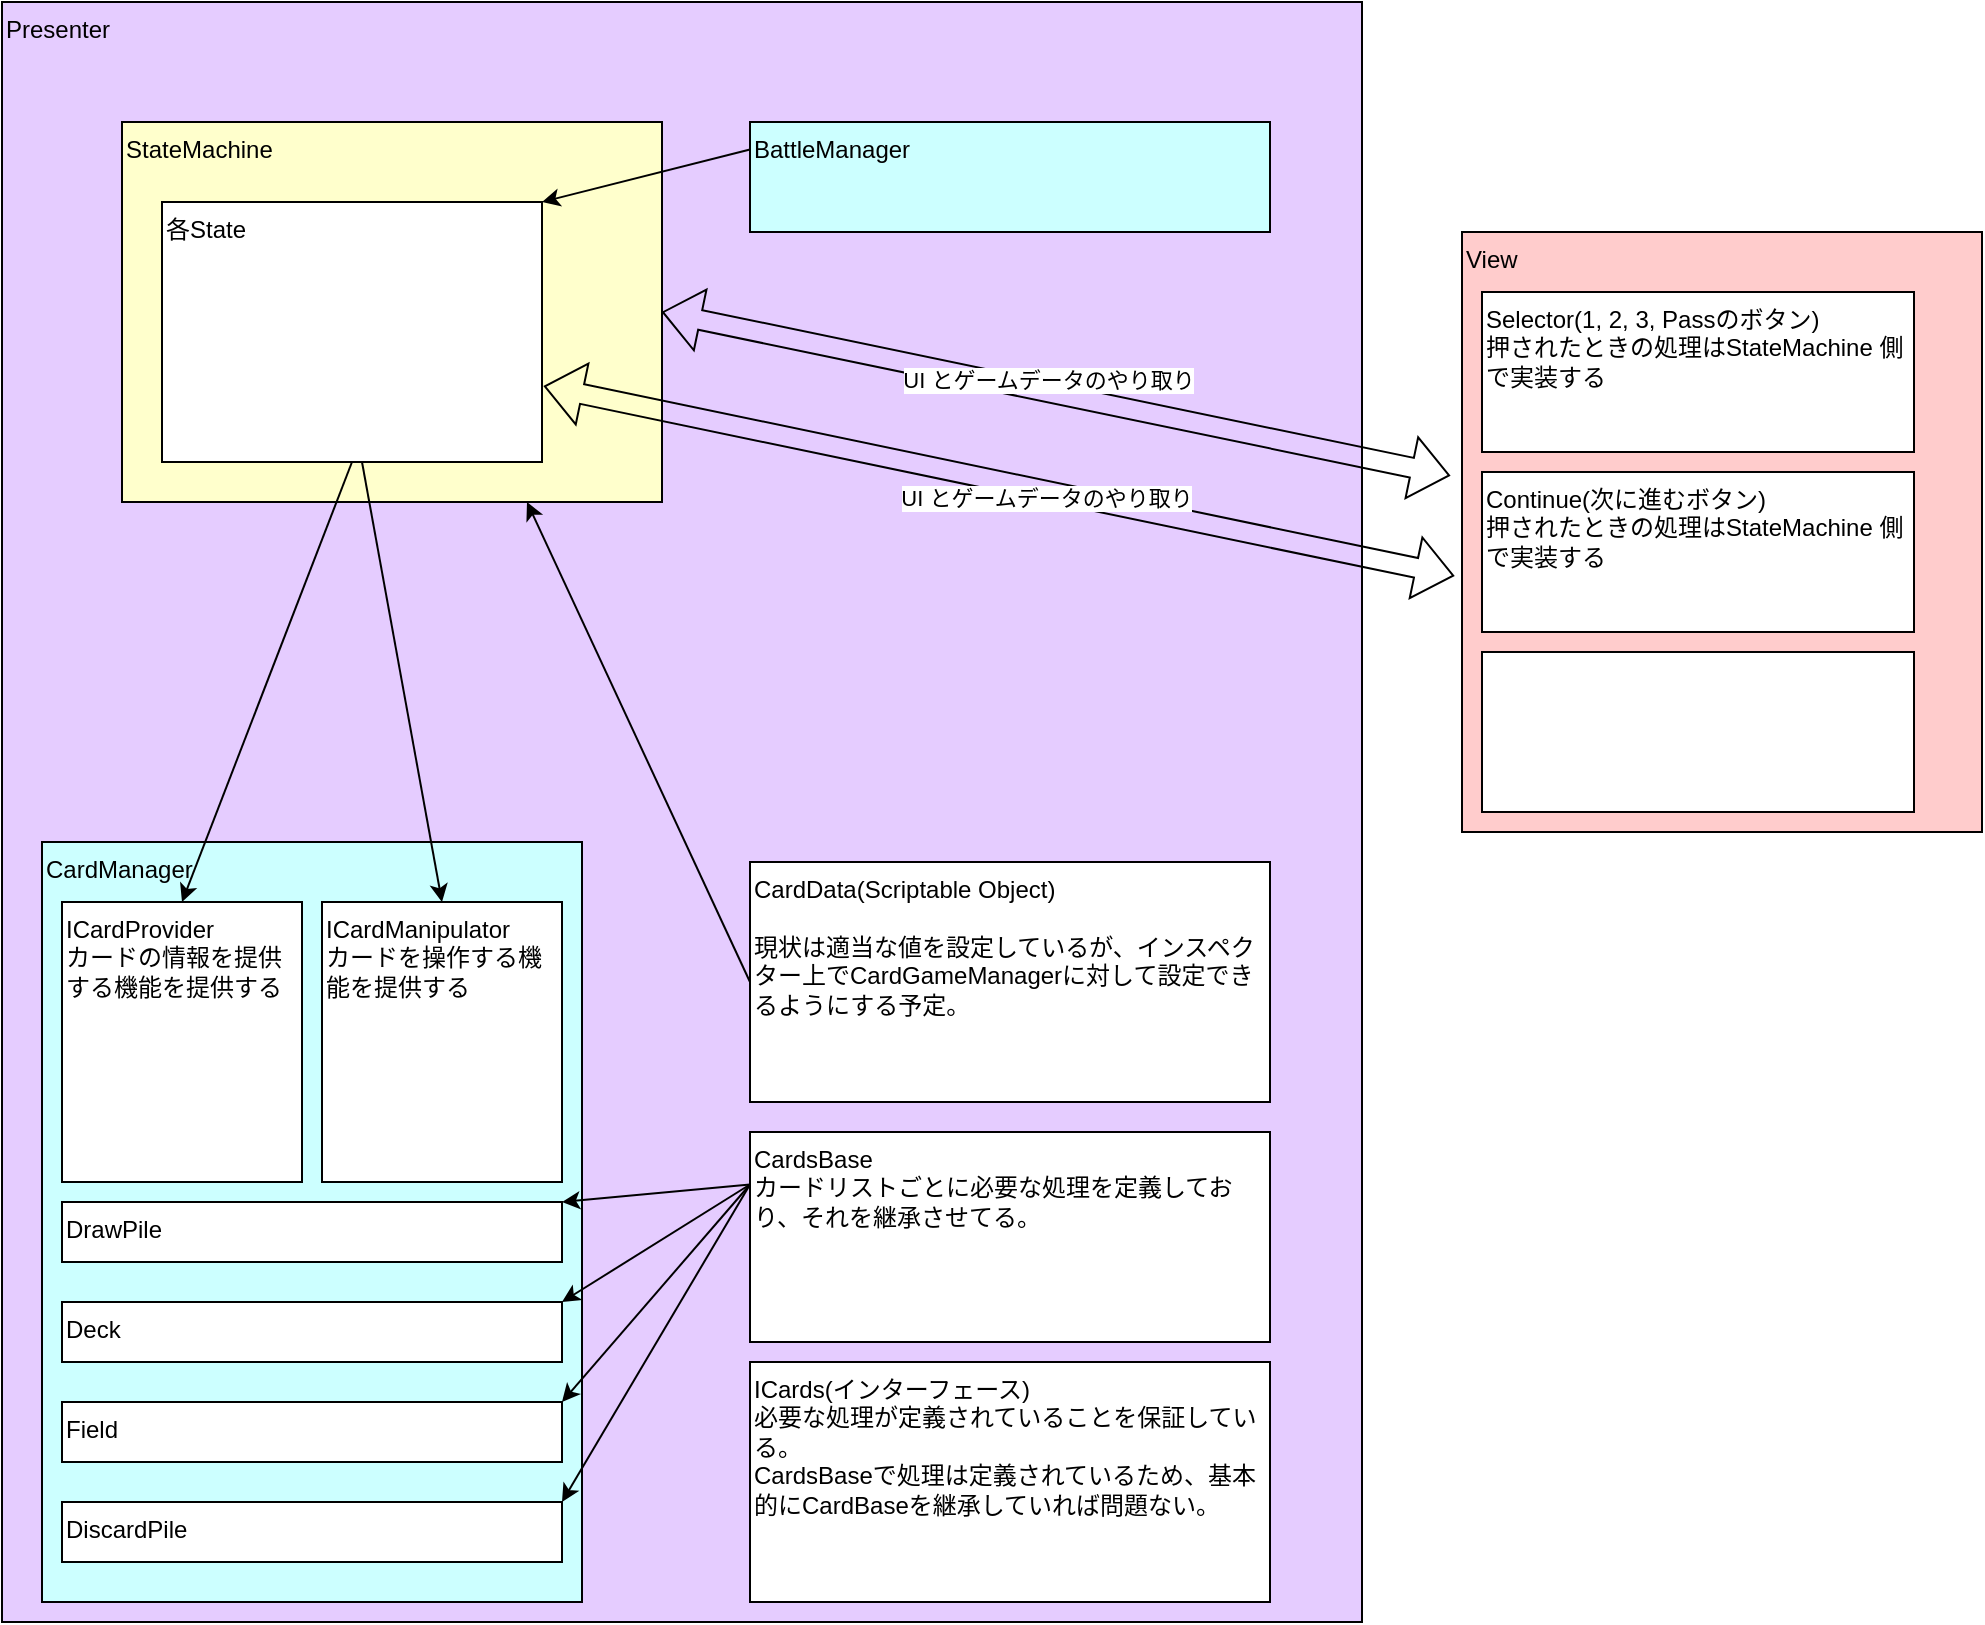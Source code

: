 <mxfile version="27.0.3">
  <diagram name="ページ1" id="ZPgmJF8vVga--MkWZdOu">
    <mxGraphModel dx="1959" dy="884" grid="1" gridSize="10" guides="1" tooltips="1" connect="1" arrows="1" fold="1" page="1" pageScale="1" pageWidth="827" pageHeight="1169" math="0" shadow="0">
      <root>
        <mxCell id="0" />
        <mxCell id="1" parent="0" />
        <mxCell id="Czp6lD5ZuoxzQtUtrd-K-1" value="Presenter" style="rounded=0;whiteSpace=wrap;html=1;align=left;verticalAlign=top;fillColor=#E5CCFF;" parent="1" vertex="1">
          <mxGeometry x="40" y="170" width="680" height="810" as="geometry" />
        </mxCell>
        <mxCell id="Czp6lD5ZuoxzQtUtrd-K-18" value="&lt;div&gt;CardData(Scriptable Object)&lt;/div&gt;&lt;div&gt;&lt;br&gt;&lt;/div&gt;現状は適当な値を設定しているが、インスペクター上でCardGameManagerに対して設定できるようにする予定。" style="rounded=0;whiteSpace=wrap;html=1;align=left;verticalAlign=top;" parent="1" vertex="1">
          <mxGeometry x="414" y="600" width="260" height="120" as="geometry" />
        </mxCell>
        <mxCell id="Czp6lD5ZuoxzQtUtrd-K-21" value="&lt;div&gt;CardsBase&lt;/div&gt;&lt;div&gt;カードリストごとに必要な処理を定義しており、それを継承させてる。&lt;/div&gt;" style="rounded=0;whiteSpace=wrap;html=1;align=left;verticalAlign=top;" parent="1" vertex="1">
          <mxGeometry x="414" y="735" width="260" height="105" as="geometry" />
        </mxCell>
        <mxCell id="Czp6lD5ZuoxzQtUtrd-K-23" value="ICards(インターフェース)&lt;br&gt;&lt;div&gt;必要な処理が定義されていることを保証している。&lt;/div&gt;&lt;div&gt;&lt;div&gt;CardsBaseで処理は定義されているため、基本的にCardBaseを継承していれば問題ない。&lt;/div&gt;&lt;/div&gt;" style="rounded=0;whiteSpace=wrap;html=1;align=left;verticalAlign=top;" parent="1" vertex="1">
          <mxGeometry x="414" y="850" width="260" height="120" as="geometry" />
        </mxCell>
        <mxCell id="Czp6lD5ZuoxzQtUtrd-K-37" value="BattleManager" style="rounded=0;whiteSpace=wrap;html=1;align=left;verticalAlign=top;fillColor=#CCFFFF;" parent="1" vertex="1">
          <mxGeometry x="414" y="230" width="260" height="55" as="geometry" />
        </mxCell>
        <mxCell id="Czp6lD5ZuoxzQtUtrd-K-40" value="" style="group;fillColor=#CCFFFF;" parent="1" vertex="1" connectable="0">
          <mxGeometry x="60" y="590" width="270" height="380" as="geometry" />
        </mxCell>
        <mxCell id="Czp6lD5ZuoxzQtUtrd-K-5" value="CardManager" style="rounded=0;whiteSpace=wrap;html=1;align=left;verticalAlign=top;fillColor=#CCFFFF;" parent="Czp6lD5ZuoxzQtUtrd-K-40" vertex="1">
          <mxGeometry width="270" height="380" as="geometry" />
        </mxCell>
        <mxCell id="Czp6lD5ZuoxzQtUtrd-K-8" value="&lt;div&gt;ICardProvider&lt;/div&gt;&lt;div&gt;カードの情報を提供する機能を提供する&lt;/div&gt;" style="rounded=0;whiteSpace=wrap;html=1;align=left;verticalAlign=top;" parent="Czp6lD5ZuoxzQtUtrd-K-40" vertex="1">
          <mxGeometry x="10" y="30" width="120" height="140" as="geometry" />
        </mxCell>
        <mxCell id="Czp6lD5ZuoxzQtUtrd-K-9" value="&lt;div&gt;ICardManipulator&lt;/div&gt;&lt;div&gt;カードを操作する機能を提供する&lt;/div&gt;" style="rounded=0;whiteSpace=wrap;html=1;align=left;verticalAlign=top;" parent="Czp6lD5ZuoxzQtUtrd-K-40" vertex="1">
          <mxGeometry x="140" y="30" width="120" height="140" as="geometry" />
        </mxCell>
        <mxCell id="Czp6lD5ZuoxzQtUtrd-K-14" value="Deck" style="rounded=0;whiteSpace=wrap;html=1;align=left;verticalAlign=top;" parent="Czp6lD5ZuoxzQtUtrd-K-40" vertex="1">
          <mxGeometry x="10" y="230" width="250" height="30" as="geometry" />
        </mxCell>
        <mxCell id="Czp6lD5ZuoxzQtUtrd-K-15" value="DiscardPile" style="rounded=0;whiteSpace=wrap;html=1;align=left;verticalAlign=top;" parent="Czp6lD5ZuoxzQtUtrd-K-40" vertex="1">
          <mxGeometry x="10" y="330" width="250" height="30" as="geometry" />
        </mxCell>
        <mxCell id="Czp6lD5ZuoxzQtUtrd-K-16" value="DrawPile" style="rounded=0;whiteSpace=wrap;html=1;align=left;verticalAlign=top;" parent="Czp6lD5ZuoxzQtUtrd-K-40" vertex="1">
          <mxGeometry x="10" y="180" width="250" height="30" as="geometry" />
        </mxCell>
        <mxCell id="Czp6lD5ZuoxzQtUtrd-K-17" value="Field" style="rounded=0;whiteSpace=wrap;html=1;align=left;verticalAlign=top;" parent="Czp6lD5ZuoxzQtUtrd-K-40" vertex="1">
          <mxGeometry x="10" y="280" width="250" height="30" as="geometry" />
        </mxCell>
        <mxCell id="Czp6lD5ZuoxzQtUtrd-K-41" value="" style="group;fillColor=#CCFFCC;" parent="1" vertex="1" connectable="0">
          <mxGeometry x="100" y="230" width="270" height="190" as="geometry" />
        </mxCell>
        <mxCell id="Czp6lD5ZuoxzQtUtrd-K-4" value="StateMachine" style="rounded=0;whiteSpace=wrap;html=1;align=left;verticalAlign=top;fillColor=#FFFFCC;" parent="Czp6lD5ZuoxzQtUtrd-K-41" vertex="1">
          <mxGeometry width="270" height="190" as="geometry" />
        </mxCell>
        <mxCell id="Czp6lD5ZuoxzQtUtrd-K-6" value="各State" style="rounded=0;whiteSpace=wrap;html=1;align=left;verticalAlign=top;" parent="Czp6lD5ZuoxzQtUtrd-K-41" vertex="1">
          <mxGeometry x="20" y="40" width="190" height="130" as="geometry" />
        </mxCell>
        <mxCell id="Czp6lD5ZuoxzQtUtrd-K-10" value="" style="endArrow=classic;html=1;rounded=0;exitX=0.5;exitY=1;exitDx=0;exitDy=0;entryX=0.5;entryY=0;entryDx=0;entryDy=0;" parent="1" source="Czp6lD5ZuoxzQtUtrd-K-6" target="Czp6lD5ZuoxzQtUtrd-K-8" edge="1">
          <mxGeometry width="50" height="50" relative="1" as="geometry">
            <mxPoint x="470" y="420" as="sourcePoint" />
            <mxPoint x="520" y="370" as="targetPoint" />
          </mxGeometry>
        </mxCell>
        <mxCell id="Czp6lD5ZuoxzQtUtrd-K-11" value="" style="endArrow=classic;html=1;rounded=0;entryX=0.5;entryY=0;entryDx=0;entryDy=0;" parent="1" target="Czp6lD5ZuoxzQtUtrd-K-9" edge="1">
          <mxGeometry width="50" height="50" relative="1" as="geometry">
            <mxPoint x="220" y="400" as="sourcePoint" />
            <mxPoint x="170" y="250" as="targetPoint" />
          </mxGeometry>
        </mxCell>
        <mxCell id="Czp6lD5ZuoxzQtUtrd-K-19" value="" style="endArrow=classic;html=1;rounded=0;exitX=0;exitY=0.5;exitDx=0;exitDy=0;entryX=0.75;entryY=1;entryDx=0;entryDy=0;" parent="1" source="Czp6lD5ZuoxzQtUtrd-K-18" target="Czp6lD5ZuoxzQtUtrd-K-4" edge="1">
          <mxGeometry width="50" height="50" relative="1" as="geometry">
            <mxPoint x="470" y="420" as="sourcePoint" />
            <mxPoint x="520" y="370" as="targetPoint" />
          </mxGeometry>
        </mxCell>
        <mxCell id="Czp6lD5ZuoxzQtUtrd-K-24" value="" style="endArrow=classic;html=1;rounded=0;exitX=0;exitY=0.25;exitDx=0;exitDy=0;entryX=1;entryY=0;entryDx=0;entryDy=0;" parent="1" source="Czp6lD5ZuoxzQtUtrd-K-21" target="Czp6lD5ZuoxzQtUtrd-K-15" edge="1">
          <mxGeometry width="50" height="50" relative="1" as="geometry">
            <mxPoint x="440" y="485" as="sourcePoint" />
            <mxPoint x="339" y="500" as="targetPoint" />
          </mxGeometry>
        </mxCell>
        <mxCell id="Czp6lD5ZuoxzQtUtrd-K-25" value="" style="endArrow=classic;html=1;rounded=0;exitX=0;exitY=0.25;exitDx=0;exitDy=0;entryX=1;entryY=0;entryDx=0;entryDy=0;" parent="1" source="Czp6lD5ZuoxzQtUtrd-K-21" target="Czp6lD5ZuoxzQtUtrd-K-17" edge="1">
          <mxGeometry width="50" height="50" relative="1" as="geometry">
            <mxPoint x="450" y="495" as="sourcePoint" />
            <mxPoint x="349" y="510" as="targetPoint" />
          </mxGeometry>
        </mxCell>
        <mxCell id="Czp6lD5ZuoxzQtUtrd-K-26" value="" style="endArrow=classic;html=1;rounded=0;entryX=1;entryY=0;entryDx=0;entryDy=0;exitX=0;exitY=0.25;exitDx=0;exitDy=0;" parent="1" source="Czp6lD5ZuoxzQtUtrd-K-21" target="Czp6lD5ZuoxzQtUtrd-K-14" edge="1">
          <mxGeometry width="50" height="50" relative="1" as="geometry">
            <mxPoint x="430" y="560" as="sourcePoint" />
            <mxPoint x="359" y="520" as="targetPoint" />
          </mxGeometry>
        </mxCell>
        <mxCell id="Czp6lD5ZuoxzQtUtrd-K-27" value="" style="endArrow=classic;html=1;rounded=0;exitX=0;exitY=0.25;exitDx=0;exitDy=0;entryX=1;entryY=0;entryDx=0;entryDy=0;" parent="1" source="Czp6lD5ZuoxzQtUtrd-K-21" target="Czp6lD5ZuoxzQtUtrd-K-16" edge="1">
          <mxGeometry width="50" height="50" relative="1" as="geometry">
            <mxPoint x="470" y="515" as="sourcePoint" />
            <mxPoint x="369" y="530" as="targetPoint" />
          </mxGeometry>
        </mxCell>
        <mxCell id="Czp6lD5ZuoxzQtUtrd-K-38" value="" style="endArrow=classic;html=1;rounded=0;exitX=0;exitY=0.25;exitDx=0;exitDy=0;entryX=1;entryY=0;entryDx=0;entryDy=0;" parent="1" source="Czp6lD5ZuoxzQtUtrd-K-37" target="Czp6lD5ZuoxzQtUtrd-K-6" edge="1">
          <mxGeometry width="50" height="50" relative="1" as="geometry">
            <mxPoint x="440" y="510" as="sourcePoint" />
            <mxPoint x="340" y="325" as="targetPoint" />
          </mxGeometry>
        </mxCell>
        <mxCell id="Czp6lD5ZuoxzQtUtrd-K-49" value="" style="group;fillColor=#FFCCCC;" parent="1" vertex="1" connectable="0">
          <mxGeometry x="770" y="285" width="260" height="300" as="geometry" />
        </mxCell>
        <mxCell id="Czp6lD5ZuoxzQtUtrd-K-39" value="View" style="rounded=0;whiteSpace=wrap;html=1;align=left;verticalAlign=top;fillColor=#FFCCCC;" parent="Czp6lD5ZuoxzQtUtrd-K-49" vertex="1">
          <mxGeometry width="260" height="300" as="geometry" />
        </mxCell>
        <mxCell id="Czp6lD5ZuoxzQtUtrd-K-43" value="&lt;div&gt;Selector(1, 2, 3, Passのボタン)&lt;/div&gt;&lt;div&gt;押されたときの処理はStateMachine 側で実装する&lt;/div&gt;" style="rounded=0;whiteSpace=wrap;html=1;align=left;verticalAlign=top;" parent="Czp6lD5ZuoxzQtUtrd-K-49" vertex="1">
          <mxGeometry x="10" y="30" width="216" height="80" as="geometry" />
        </mxCell>
        <mxCell id="Czp6lD5ZuoxzQtUtrd-K-44" value="&lt;div&gt;Continue(次に進むボタン)&lt;/div&gt;&lt;div&gt;押されたときの処理はStateMachine 側で実装する&lt;/div&gt;" style="rounded=0;whiteSpace=wrap;html=1;align=left;verticalAlign=top;" parent="Czp6lD5ZuoxzQtUtrd-K-49" vertex="1">
          <mxGeometry x="10" y="119.997" width="216" height="80" as="geometry" />
        </mxCell>
        <mxCell id="yIlV1XVanhR4geVr9BRl-8" value="" style="rounded=0;whiteSpace=wrap;html=1;align=left;verticalAlign=top;" vertex="1" parent="Czp6lD5ZuoxzQtUtrd-K-49">
          <mxGeometry x="10" y="209.997" width="216" height="80" as="geometry" />
        </mxCell>
        <mxCell id="yIlV1XVanhR4geVr9BRl-2" value="" style="shape=flexArrow;endArrow=classic;startArrow=classic;html=1;rounded=0;exitX=1;exitY=0.5;exitDx=0;exitDy=0;entryX=-0.023;entryY=0.406;entryDx=0;entryDy=0;entryPerimeter=0;" edge="1" parent="1" source="Czp6lD5ZuoxzQtUtrd-K-4" target="Czp6lD5ZuoxzQtUtrd-K-39">
          <mxGeometry width="100" height="100" relative="1" as="geometry">
            <mxPoint x="780" y="560" as="sourcePoint" />
            <mxPoint x="880" y="460" as="targetPoint" />
          </mxGeometry>
        </mxCell>
        <mxCell id="yIlV1XVanhR4geVr9BRl-7" value="UI とゲームデータのやり取り" style="edgeLabel;html=1;align=center;verticalAlign=middle;resizable=0;points=[];" vertex="1" connectable="0" parent="yIlV1XVanhR4geVr9BRl-2">
          <mxGeometry x="-0.028" y="6" relative="1" as="geometry">
            <mxPoint as="offset" />
          </mxGeometry>
        </mxCell>
        <mxCell id="yIlV1XVanhR4geVr9BRl-5" value="" style="shape=flexArrow;endArrow=classic;startArrow=classic;html=1;rounded=0;exitX=1.005;exitY=0.708;exitDx=0;exitDy=0;exitPerimeter=0;entryX=-0.015;entryY=0.573;entryDx=0;entryDy=0;entryPerimeter=0;" edge="1" parent="1" source="Czp6lD5ZuoxzQtUtrd-K-6" target="Czp6lD5ZuoxzQtUtrd-K-39">
          <mxGeometry width="100" height="100" relative="1" as="geometry">
            <mxPoint x="370" y="360" as="sourcePoint" />
            <mxPoint x="694" y="448" as="targetPoint" />
          </mxGeometry>
        </mxCell>
        <mxCell id="yIlV1XVanhR4geVr9BRl-6" value="UI とゲームデータのやり取り" style="edgeLabel;html=1;align=center;verticalAlign=middle;resizable=0;points=[];" vertex="1" connectable="0" parent="yIlV1XVanhR4geVr9BRl-5">
          <mxGeometry x="0.105" y="-3" relative="1" as="geometry">
            <mxPoint as="offset" />
          </mxGeometry>
        </mxCell>
      </root>
    </mxGraphModel>
  </diagram>
</mxfile>
